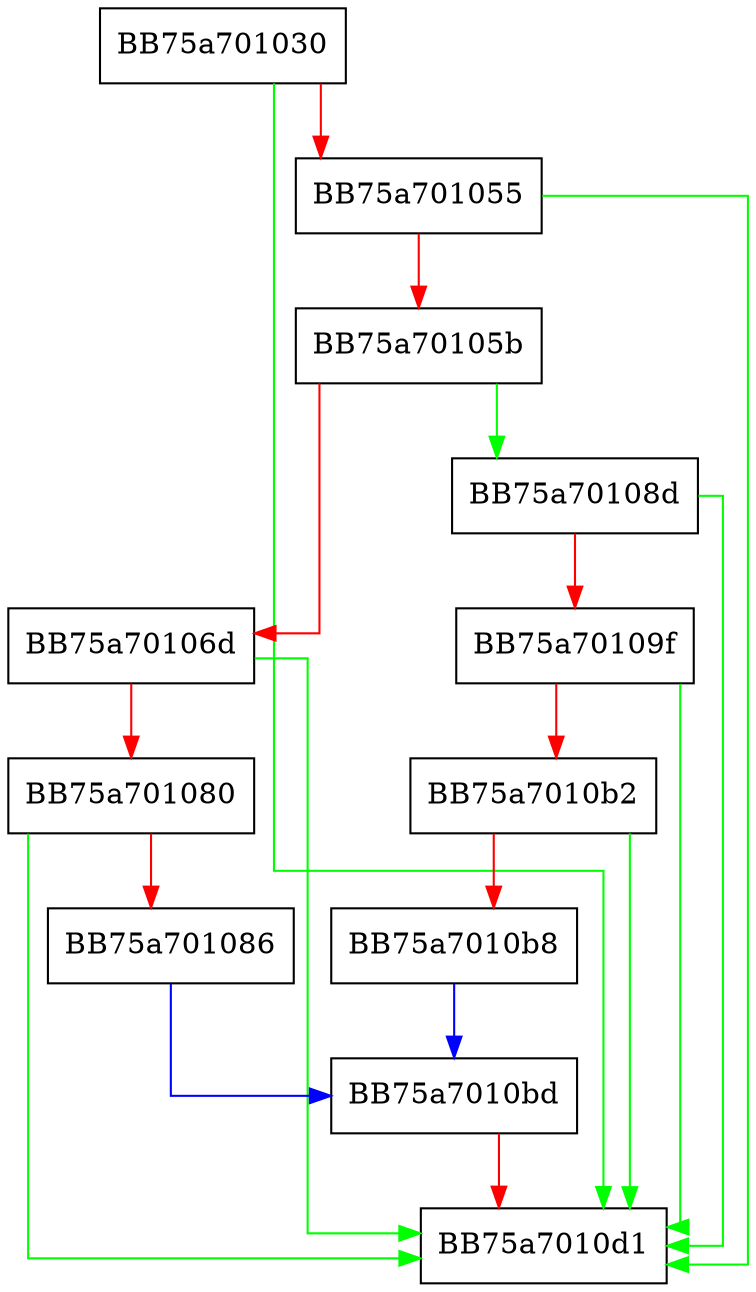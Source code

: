 digraph Execute {
  node [shape="box"];
  graph [splines=ortho];
  BB75a701030 -> BB75a7010d1 [color="green"];
  BB75a701030 -> BB75a701055 [color="red"];
  BB75a701055 -> BB75a7010d1 [color="green"];
  BB75a701055 -> BB75a70105b [color="red"];
  BB75a70105b -> BB75a70108d [color="green"];
  BB75a70105b -> BB75a70106d [color="red"];
  BB75a70106d -> BB75a7010d1 [color="green"];
  BB75a70106d -> BB75a701080 [color="red"];
  BB75a701080 -> BB75a7010d1 [color="green"];
  BB75a701080 -> BB75a701086 [color="red"];
  BB75a701086 -> BB75a7010bd [color="blue"];
  BB75a70108d -> BB75a7010d1 [color="green"];
  BB75a70108d -> BB75a70109f [color="red"];
  BB75a70109f -> BB75a7010d1 [color="green"];
  BB75a70109f -> BB75a7010b2 [color="red"];
  BB75a7010b2 -> BB75a7010d1 [color="green"];
  BB75a7010b2 -> BB75a7010b8 [color="red"];
  BB75a7010b8 -> BB75a7010bd [color="blue"];
  BB75a7010bd -> BB75a7010d1 [color="red"];
}